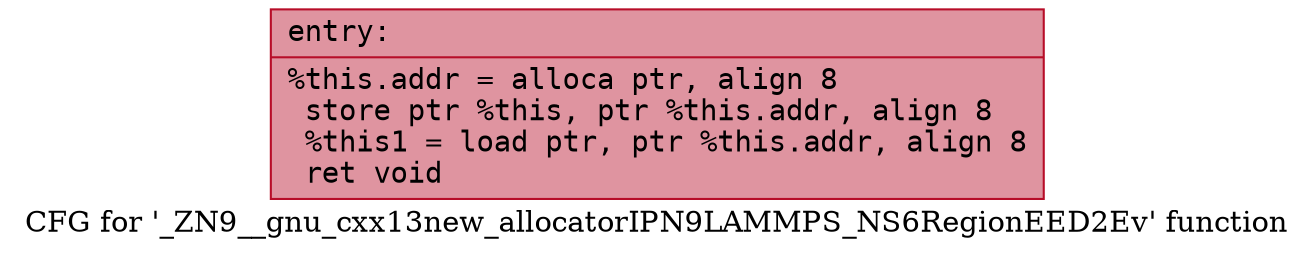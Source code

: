 digraph "CFG for '_ZN9__gnu_cxx13new_allocatorIPN9LAMMPS_NS6RegionEED2Ev' function" {
	label="CFG for '_ZN9__gnu_cxx13new_allocatorIPN9LAMMPS_NS6RegionEED2Ev' function";

	Node0x55bdf81b55e0 [shape=record,color="#b70d28ff", style=filled, fillcolor="#b70d2870" fontname="Courier",label="{entry:\l|  %this.addr = alloca ptr, align 8\l  store ptr %this, ptr %this.addr, align 8\l  %this1 = load ptr, ptr %this.addr, align 8\l  ret void\l}"];
}
